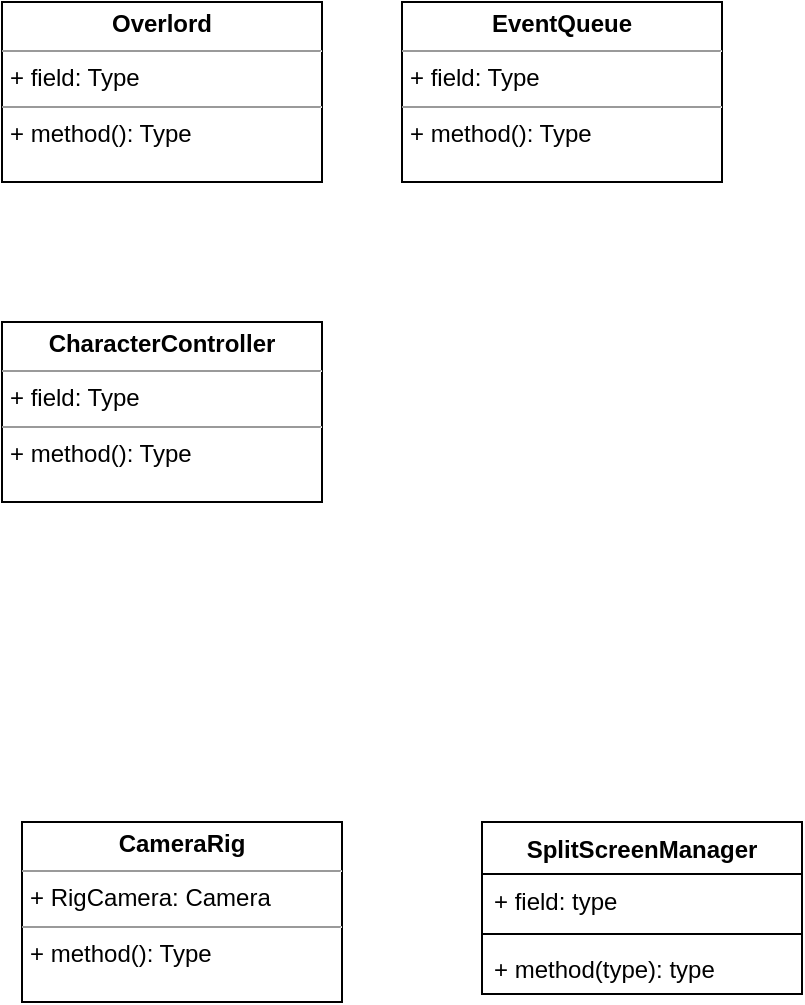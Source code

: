 <mxfile version="14.6.8" type="device"><diagram id="yH4OyXd-muZlfzFdI2m1" name="Page-1"><mxGraphModel dx="1360" dy="802" grid="1" gridSize="10" guides="1" tooltips="1" connect="1" arrows="1" fold="1" page="1" pageScale="1" pageWidth="850" pageHeight="1100" math="0" shadow="0"><root><mxCell id="0"/><mxCell id="1" parent="0"/><mxCell id="QU2j5CiMK5FPOnWVjBpp-6" value="&lt;p style=&quot;margin: 0px ; margin-top: 4px ; text-align: center&quot;&gt;&lt;b&gt;Overlord&lt;/b&gt;&lt;/p&gt;&lt;hr size=&quot;1&quot;&gt;&lt;p style=&quot;margin: 0px ; margin-left: 4px&quot;&gt;+ field: Type&lt;/p&gt;&lt;hr size=&quot;1&quot;&gt;&lt;p style=&quot;margin: 0px ; margin-left: 4px&quot;&gt;+ method(): Type&lt;/p&gt;" style="verticalAlign=top;align=left;overflow=fill;fontSize=12;fontFamily=Helvetica;html=1;" parent="1" vertex="1"><mxGeometry x="40" y="40" width="160" height="90" as="geometry"/></mxCell><mxCell id="QU2j5CiMK5FPOnWVjBpp-7" value="&lt;p style=&quot;margin: 0px ; margin-top: 4px ; text-align: center&quot;&gt;&lt;b&gt;EventQueue&lt;/b&gt;&lt;/p&gt;&lt;hr size=&quot;1&quot;&gt;&lt;p style=&quot;margin: 0px ; margin-left: 4px&quot;&gt;+ field: Type&lt;/p&gt;&lt;hr size=&quot;1&quot;&gt;&lt;p style=&quot;margin: 0px ; margin-left: 4px&quot;&gt;+ method(): Type&lt;/p&gt;" style="verticalAlign=top;align=left;overflow=fill;fontSize=12;fontFamily=Helvetica;html=1;" parent="1" vertex="1"><mxGeometry x="240" y="40" width="160" height="90" as="geometry"/></mxCell><mxCell id="QU2j5CiMK5FPOnWVjBpp-8" value="&lt;p style=&quot;margin: 0px ; margin-top: 4px ; text-align: center&quot;&gt;&lt;b&gt;CharacterController&lt;/b&gt;&lt;/p&gt;&lt;hr size=&quot;1&quot;&gt;&lt;p style=&quot;margin: 0px ; margin-left: 4px&quot;&gt;+ field: Type&lt;/p&gt;&lt;hr size=&quot;1&quot;&gt;&lt;p style=&quot;margin: 0px ; margin-left: 4px&quot;&gt;+ method(): Type&lt;/p&gt;" style="verticalAlign=top;align=left;overflow=fill;fontSize=12;fontFamily=Helvetica;html=1;" parent="1" vertex="1"><mxGeometry x="40" y="200" width="160" height="90" as="geometry"/></mxCell><mxCell id="QU2j5CiMK5FPOnWVjBpp-9" value="&lt;p style=&quot;margin: 0px ; margin-top: 4px ; text-align: center&quot;&gt;&lt;b&gt;CameraRig&lt;/b&gt;&lt;/p&gt;&lt;hr size=&quot;1&quot;&gt;&lt;p style=&quot;margin: 0px ; margin-left: 4px&quot;&gt;+ RigCamera: Camera&lt;/p&gt;&lt;hr size=&quot;1&quot;&gt;&lt;p style=&quot;margin: 0px ; margin-left: 4px&quot;&gt;+ method(): Type&lt;/p&gt;" style="verticalAlign=top;align=left;overflow=fill;fontSize=12;fontFamily=Helvetica;html=1;" parent="1" vertex="1"><mxGeometry x="50" y="450" width="160" height="90" as="geometry"/></mxCell><mxCell id="rPJlOKUi2dfbB0nuctJw-1" value="SplitScreenManager" style="swimlane;fontStyle=1;align=center;verticalAlign=top;childLayout=stackLayout;horizontal=1;startSize=26;horizontalStack=0;resizeParent=1;resizeParentMax=0;resizeLast=0;collapsible=1;marginBottom=0;" vertex="1" parent="1"><mxGeometry x="280" y="450" width="160" height="86" as="geometry"/></mxCell><mxCell id="rPJlOKUi2dfbB0nuctJw-2" value="+ field: type" style="text;strokeColor=none;fillColor=none;align=left;verticalAlign=top;spacingLeft=4;spacingRight=4;overflow=hidden;rotatable=0;points=[[0,0.5],[1,0.5]];portConstraint=eastwest;" vertex="1" parent="rPJlOKUi2dfbB0nuctJw-1"><mxGeometry y="26" width="160" height="26" as="geometry"/></mxCell><mxCell id="rPJlOKUi2dfbB0nuctJw-3" value="" style="line;strokeWidth=1;fillColor=none;align=left;verticalAlign=middle;spacingTop=-1;spacingLeft=3;spacingRight=3;rotatable=0;labelPosition=right;points=[];portConstraint=eastwest;" vertex="1" parent="rPJlOKUi2dfbB0nuctJw-1"><mxGeometry y="52" width="160" height="8" as="geometry"/></mxCell><mxCell id="rPJlOKUi2dfbB0nuctJw-4" value="+ method(type): type" style="text;strokeColor=none;fillColor=none;align=left;verticalAlign=top;spacingLeft=4;spacingRight=4;overflow=hidden;rotatable=0;points=[[0,0.5],[1,0.5]];portConstraint=eastwest;" vertex="1" parent="rPJlOKUi2dfbB0nuctJw-1"><mxGeometry y="60" width="160" height="26" as="geometry"/></mxCell></root></mxGraphModel></diagram></mxfile>